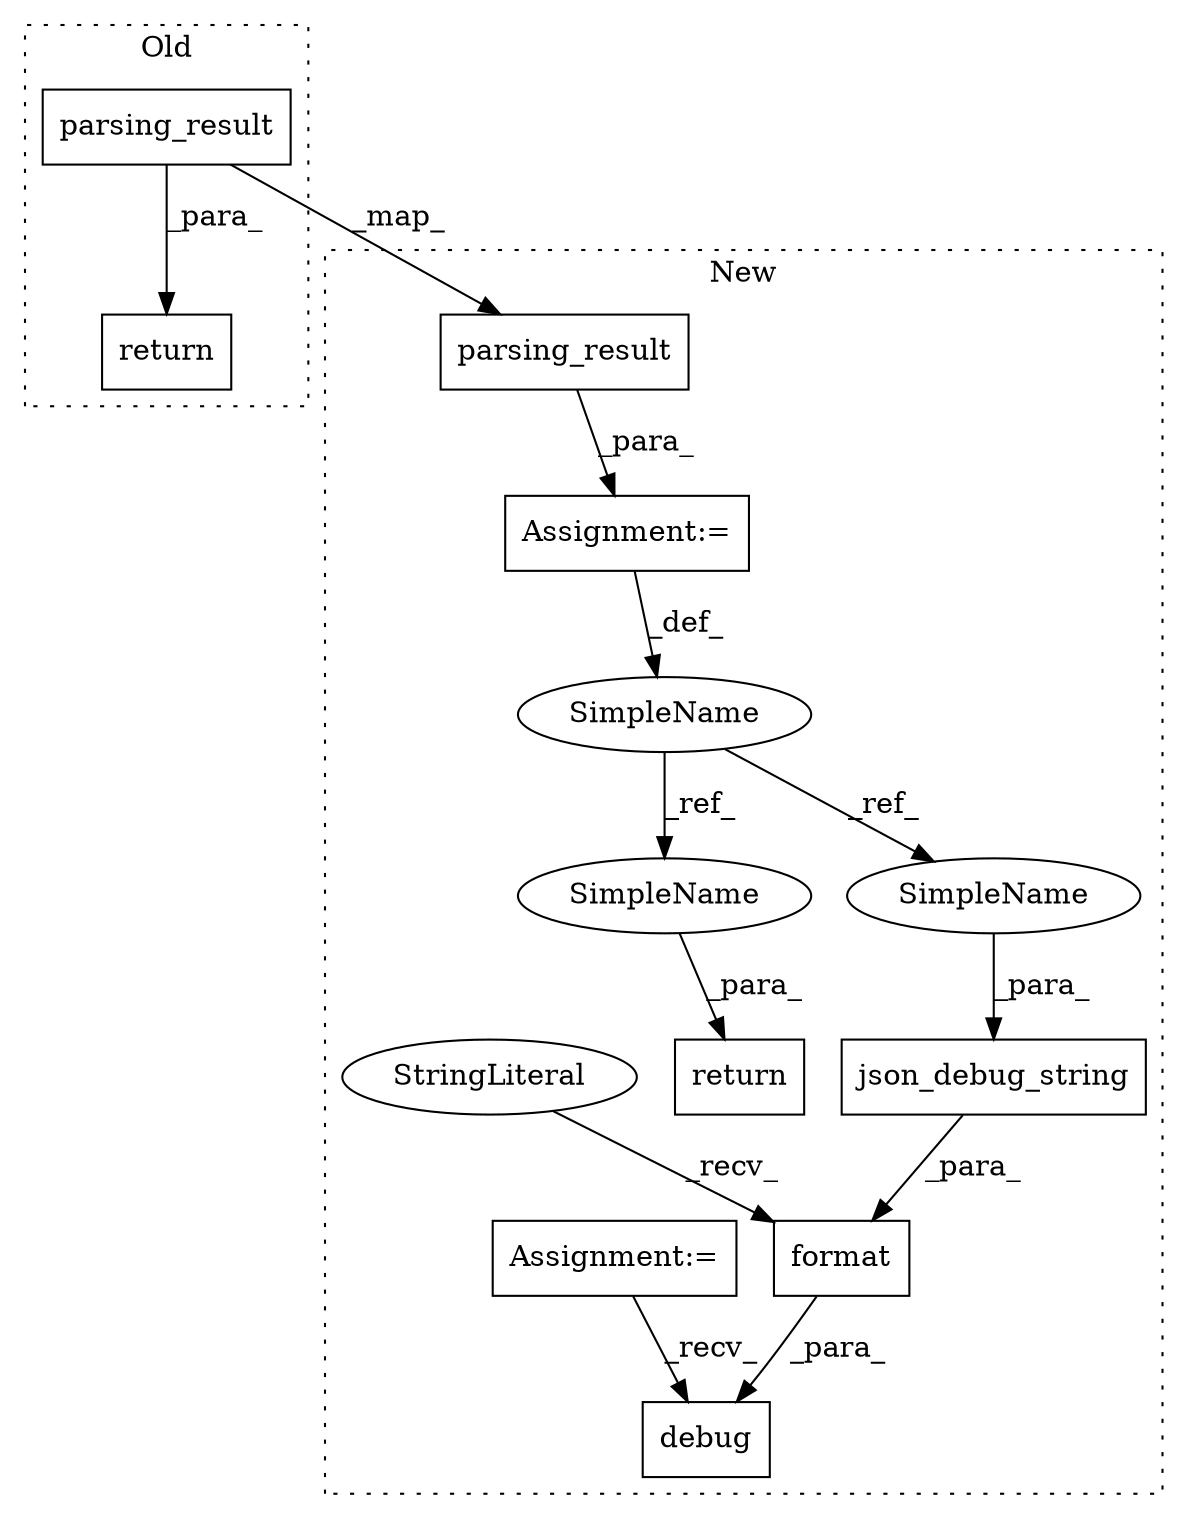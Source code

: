 digraph G {
subgraph cluster0 {
1 [label="parsing_result" a="32" s="6301,6347" l="15,1" shape="box"];
4 [label="return" a="41" s="6294" l="7" shape="box"];
label = "Old";
style="dotted";
}
subgraph cluster1 {
2 [label="parsing_result" a="32" s="7042,7088" l="15,1" shape="box"];
3 [label="return" a="41" s="7400" l="7" shape="box"];
5 [label="debug" a="32" s="7339,7393" l="6,1" shape="box"];
6 [label="format" a="32" s="7360,7392" l="7,1" shape="box"];
7 [label="StringLiteral" a="45" s="7345" l="14" shape="ellipse"];
8 [label="SimpleName" a="42" s="7200" l="6" shape="ellipse"];
9 [label="json_debug_string" a="32" s="7367,7391" l="18,1" shape="box"];
10 [label="Assignment:=" a="7" s="7041" l="1" shape="box"];
11 [label="Assignment:=" a="7" s="4831" l="6" shape="box"];
12 [label="SimpleName" a="42" s="7407" l="6" shape="ellipse"];
13 [label="SimpleName" a="42" s="7385" l="6" shape="ellipse"];
label = "New";
style="dotted";
}
1 -> 2 [label="_map_"];
1 -> 4 [label="_para_"];
2 -> 10 [label="_para_"];
6 -> 5 [label="_para_"];
7 -> 6 [label="_recv_"];
8 -> 12 [label="_ref_"];
8 -> 13 [label="_ref_"];
9 -> 6 [label="_para_"];
10 -> 8 [label="_def_"];
11 -> 5 [label="_recv_"];
12 -> 3 [label="_para_"];
13 -> 9 [label="_para_"];
}